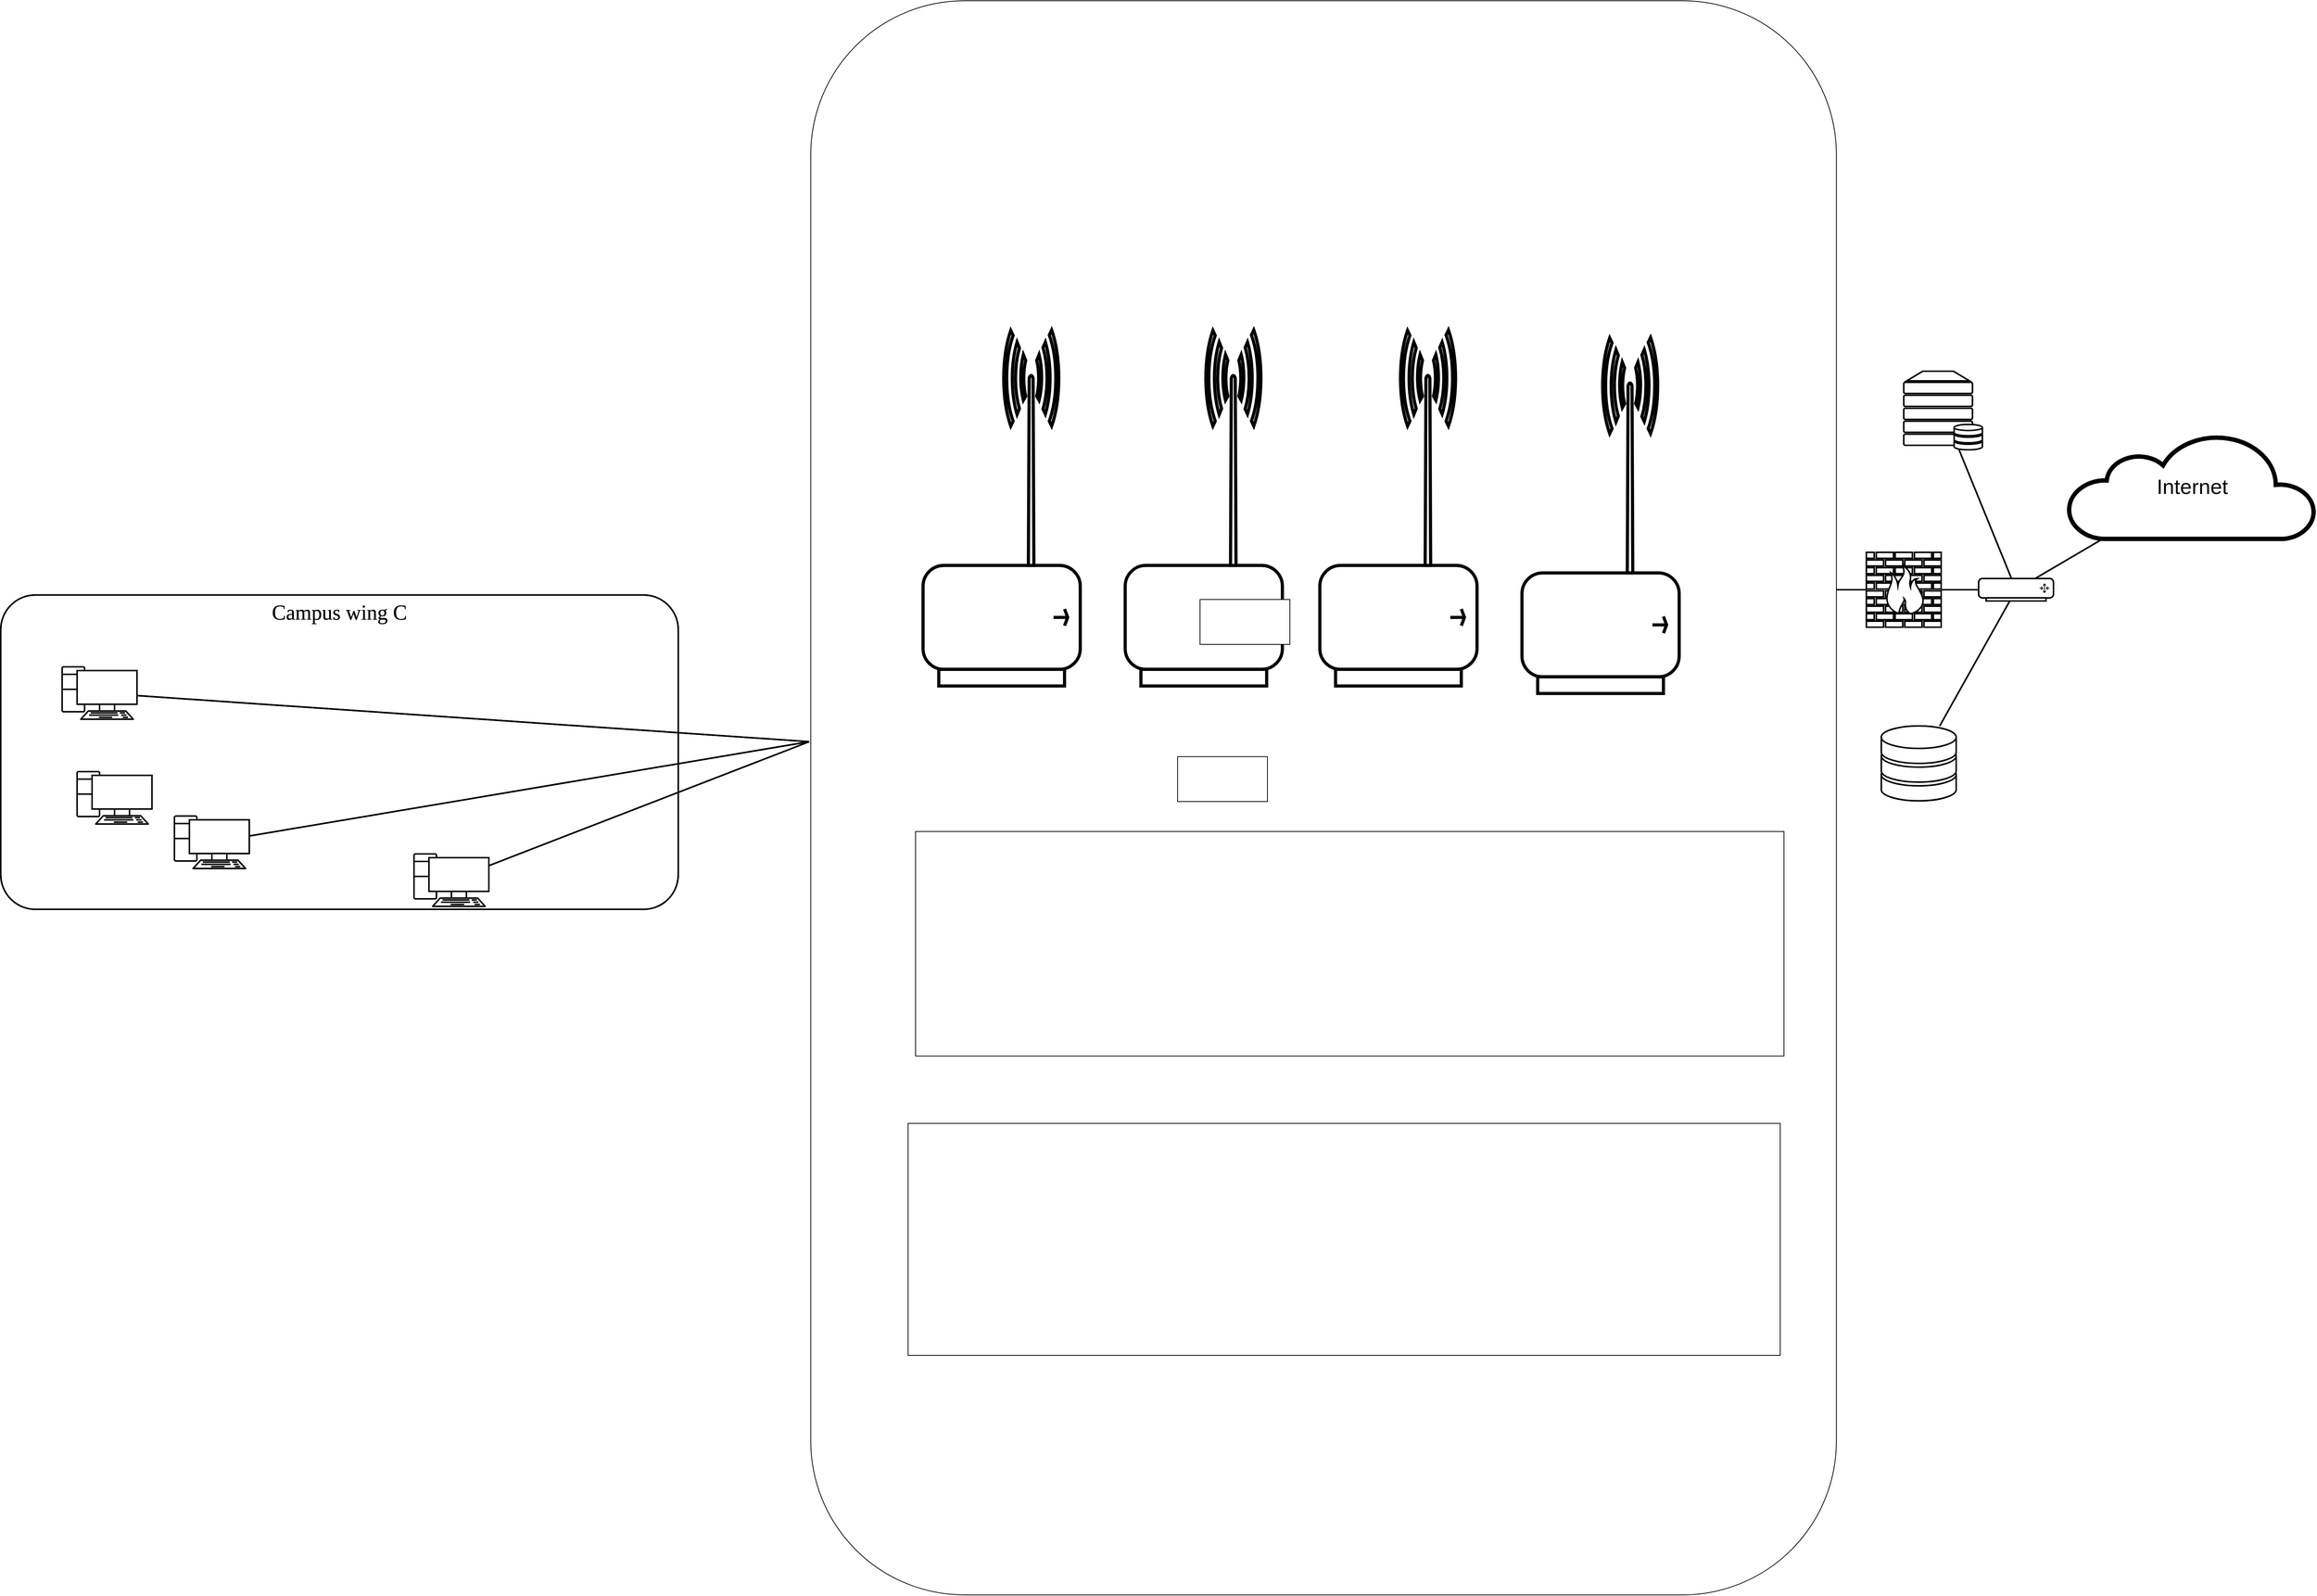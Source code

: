 <mxfile version="13.10.1" type="github">
  <diagram name="Page-1" id="bfe91b75-5d2c-26a0-9c1d-138518896778">
    <mxGraphModel dx="5840" dy="2540" grid="1" gridSize="10" guides="1" tooltips="1" connect="1" arrows="1" fold="1" page="1" pageScale="1" pageWidth="1100" pageHeight="850" math="0" shadow="0">
      <root>
        <mxCell id="0" />
        <mxCell id="1" parent="0" />
        <mxCell id="7c3789c024ecab99-81" value="Campus wing C" style="rounded=1;whiteSpace=wrap;html=1;shadow=0;comic=0;strokeWidth=2;fillColor=none;fontFamily=Verdana;fontSize=28;align=center;arcSize=11;verticalAlign=top;" parent="1" vertex="1">
          <mxGeometry x="-1002" y="904" width="905" height="420" as="geometry" />
        </mxCell>
        <mxCell id="7c3789c024ecab99-55" style="edgeStyle=none;html=1;labelBackgroundColor=none;endArrow=none;endFill=0;strokeWidth=2;fontFamily=Verdana;fontSize=28;" parent="1" source="7c3789c024ecab99-8" target="7c3789c024ecab99-54" edge="1">
          <mxGeometry relative="1" as="geometry">
            <mxPoint x="1660" y="837.0" as="targetPoint" />
          </mxGeometry>
        </mxCell>
        <mxCell id="7c3789c024ecab99-8" value="" style="verticalAlign=top;verticalLabelPosition=bottom;labelPosition=center;align=center;html=1;gradientDirection=north;strokeWidth=2;shape=mxgraph.networks.firewall;rounded=0;shadow=0;comic=0;" parent="1" vertex="1">
          <mxGeometry x="1490" y="847" width="100" height="100" as="geometry" />
        </mxCell>
        <mxCell id="7c3789c024ecab99-52" style="edgeStyle=none;html=1;labelBackgroundColor=none;endArrow=none;endFill=0;strokeWidth=2;fontFamily=Verdana;fontSize=15;" parent="1" source="7c3789c024ecab99-10" target="7c3789c024ecab99-8" edge="1">
          <mxGeometry relative="1" as="geometry">
            <mxPoint x="1550.0" y="917" as="targetPoint" />
          </mxGeometry>
        </mxCell>
        <mxCell id="7c3789c024ecab99-10" value="" style="verticalAlign=top;verticalLabelPosition=bottom;labelPosition=center;align=center;html=1;gradientDirection=north;strokeWidth=2;shape=mxgraph.networks.router;rounded=0;shadow=0;comic=0;" parent="1" vertex="1">
          <mxGeometry x="1300" y="882" width="100" height="30" as="geometry" />
        </mxCell>
        <mxCell id="7c3789c024ecab99-20" value="" style="verticalAlign=top;verticalLabelPosition=bottom;labelPosition=center;align=center;html=1;gradientDirection=north;strokeWidth=2;shape=mxgraph.networks.pc;rounded=0;shadow=0;comic=0;" parent="1" vertex="1">
          <mxGeometry x="130.0" y="765" width="100" height="70" as="geometry" />
        </mxCell>
        <mxCell id="7c3789c024ecab99-21" value="" style="verticalAlign=top;verticalLabelPosition=bottom;labelPosition=center;align=center;html=1;gradientDirection=north;strokeWidth=2;shape=mxgraph.networks.pc;rounded=0;shadow=0;comic=0;" parent="1" vertex="1">
          <mxGeometry x="270.0" y="765" width="100" height="70" as="geometry" />
        </mxCell>
        <mxCell id="7c3789c024ecab99-23" value="" style="verticalAlign=top;verticalLabelPosition=bottom;labelPosition=center;align=center;html=1;gradientDirection=north;strokeWidth=2;shape=mxgraph.networks.pc;rounded=0;shadow=0;comic=0;" parent="1" vertex="1">
          <mxGeometry x="390.0" y="765" width="100" height="70" as="geometry" />
        </mxCell>
        <mxCell id="7c3789c024ecab99-25" value="" style="verticalAlign=top;verticalLabelPosition=bottom;labelPosition=center;align=center;html=1;gradientDirection=north;strokeWidth=2;shape=mxgraph.networks.pc;rounded=0;shadow=0;comic=0;" parent="1" vertex="1">
          <mxGeometry x="510.0" y="765" width="100" height="70" as="geometry" />
        </mxCell>
        <mxCell id="7c3789c024ecab99-27" value="" style="verticalAlign=top;verticalLabelPosition=bottom;labelPosition=center;align=center;html=1;gradientDirection=north;strokeWidth=2;shape=mxgraph.networks.pc;rounded=0;shadow=0;comic=0;" parent="1" vertex="1">
          <mxGeometry x="640.0" y="765" width="100" height="70" as="geometry" />
        </mxCell>
        <mxCell id="7c3789c024ecab99-29" value="" style="verticalAlign=top;verticalLabelPosition=bottom;labelPosition=center;align=center;html=1;gradientDirection=north;strokeWidth=2;shape=mxgraph.networks.printer;rounded=0;shadow=0;comic=0;" parent="1" vertex="1">
          <mxGeometry x="770.0" y="750" width="100" height="100" as="geometry" />
        </mxCell>
        <mxCell id="7c3789c024ecab99-50" style="edgeStyle=orthogonalEdgeStyle;html=1;labelBackgroundColor=none;endArrow=none;endFill=0;strokeWidth=2;fontFamily=Verdana;fontSize=15;" parent="1" source="7c3789c024ecab99-30" target="7c3789c024ecab99-10" edge="1">
          <mxGeometry relative="1" as="geometry">
            <mxPoint x="1080.0" y="410" as="targetPoint" />
            <mxPoint x="1200" y="620" as="sourcePoint" />
            <Array as="points">
              <mxPoint x="1340" y="650" />
            </Array>
          </mxGeometry>
        </mxCell>
        <mxCell id="7c3789c024ecab99-30" value="" style="verticalAlign=top;verticalLabelPosition=bottom;labelPosition=center;align=center;html=1;gradientDirection=north;strokeWidth=2;shape=mxgraph.networks.wireless_hub;rounded=0;shadow=0;comic=0;" parent="1" vertex="1">
          <mxGeometry x="670.0" y="575" width="100" height="85" as="geometry" />
        </mxCell>
        <mxCell id="7c3789c024ecab99-19" style="edgeStyle=none;html=1;labelBackgroundColor=none;endArrow=none;endFill=0;strokeWidth=2;fontFamily=Verdana;fontSize=15;" parent="1" source="7c3789c024ecab99-20" target="7c3789c024ecab99-30" edge="1">
          <mxGeometry relative="1" as="geometry">
            <mxPoint x="650.0" y="695" as="targetPoint" />
          </mxGeometry>
        </mxCell>
        <mxCell id="7c3789c024ecab99-22" style="edgeStyle=none;html=1;labelBackgroundColor=none;endArrow=none;endFill=0;strokeWidth=2;fontFamily=Verdana;fontSize=15;" parent="1" source="7c3789c024ecab99-23" target="7c3789c024ecab99-30" edge="1">
          <mxGeometry relative="1" as="geometry" />
        </mxCell>
        <mxCell id="7c3789c024ecab99-24" style="edgeStyle=none;html=1;labelBackgroundColor=none;endArrow=none;endFill=0;strokeWidth=2;fontFamily=Verdana;fontSize=15;" parent="1" source="7c3789c024ecab99-25" target="7c3789c024ecab99-30" edge="1">
          <mxGeometry relative="1" as="geometry" />
        </mxCell>
        <mxCell id="7c3789c024ecab99-26" style="edgeStyle=none;html=1;labelBackgroundColor=none;endArrow=none;endFill=0;strokeWidth=2;fontFamily=Verdana;fontSize=15;" parent="1" source="7c3789c024ecab99-27" target="7c3789c024ecab99-30" edge="1">
          <mxGeometry relative="1" as="geometry" />
        </mxCell>
        <mxCell id="7c3789c024ecab99-28" style="edgeStyle=none;html=1;labelBackgroundColor=none;endArrow=none;endFill=0;strokeWidth=2;fontFamily=Verdana;fontSize=15;" parent="1" source="7c3789c024ecab99-29" target="7c3789c024ecab99-30" edge="1">
          <mxGeometry relative="1" as="geometry" />
        </mxCell>
        <mxCell id="7c3789c024ecab99-34" value="" style="verticalAlign=top;verticalLabelPosition=bottom;labelPosition=center;align=center;html=1;gradientDirection=north;strokeWidth=2;shape=mxgraph.networks.pc;rounded=0;shadow=0;comic=0;" parent="1" vertex="1">
          <mxGeometry x="-920.0" y="1000.002" width="100" height="70" as="geometry" />
        </mxCell>
        <mxCell id="7c3789c024ecab99-35" value="" style="verticalAlign=top;verticalLabelPosition=bottom;labelPosition=center;align=center;html=1;gradientDirection=north;strokeWidth=2;shape=mxgraph.networks.pc;rounded=0;shadow=0;comic=0;" parent="1" vertex="1">
          <mxGeometry x="-900.0" y="1140.002" width="100" height="70" as="geometry" />
        </mxCell>
        <mxCell id="7c3789c024ecab99-37" value="" style="verticalAlign=top;verticalLabelPosition=bottom;labelPosition=center;align=center;html=1;gradientDirection=north;strokeWidth=2;shape=mxgraph.networks.pc;rounded=0;shadow=0;comic=0;" parent="1" vertex="1">
          <mxGeometry x="-770.0" y="1199.412" width="100" height="70" as="geometry" />
        </mxCell>
        <mxCell id="7c3789c024ecab99-39" value="" style="verticalAlign=top;verticalLabelPosition=bottom;labelPosition=center;align=center;html=1;gradientDirection=north;strokeWidth=2;shape=mxgraph.networks.pc;rounded=0;shadow=0;comic=0;" parent="1" vertex="1">
          <mxGeometry x="-450.0" y="1250.002" width="100" height="70" as="geometry" />
        </mxCell>
        <mxCell id="7c3789c024ecab99-41" value="" style="verticalAlign=top;verticalLabelPosition=bottom;labelPosition=center;align=center;html=1;gradientDirection=north;strokeWidth=2;shape=mxgraph.networks.pc;rounded=0;shadow=0;comic=0;" parent="1" vertex="1">
          <mxGeometry x="640.0" y="1199.412" width="100" height="70" as="geometry" />
        </mxCell>
        <mxCell id="7c3789c024ecab99-51" style="edgeStyle=orthogonalEdgeStyle;html=1;labelBackgroundColor=none;endArrow=none;endFill=0;strokeWidth=2;fontFamily=Verdana;fontSize=15;" parent="1" source="7c3789c024ecab99-44" target="7c3789c024ecab99-10" edge="1">
          <mxGeometry relative="1" as="geometry">
            <mxPoint x="1180" y="430" as="targetPoint" />
            <Array as="points">
              <mxPoint x="1340" y="1080" />
            </Array>
          </mxGeometry>
        </mxCell>
        <mxCell id="7c3789c024ecab99-44" value="" style="verticalAlign=top;verticalLabelPosition=bottom;labelPosition=center;align=center;html=1;gradientDirection=north;strokeWidth=2;shape=mxgraph.networks.wireless_hub;rounded=0;shadow=0;comic=0;" parent="1" vertex="1">
          <mxGeometry x="670.0" y="1009.412" width="100" height="85" as="geometry" />
        </mxCell>
        <mxCell id="7c3789c024ecab99-33" style="edgeStyle=none;html=1;labelBackgroundColor=none;endArrow=none;endFill=0;strokeWidth=2;fontFamily=Verdana;fontSize=15;entryX=0;entryY=0.5;entryDx=0;entryDy=0;" parent="1" source="7c3789c024ecab99-34" edge="1">
          <mxGeometry relative="1" as="geometry">
            <mxPoint x="78" y="1100" as="targetPoint" />
          </mxGeometry>
        </mxCell>
        <mxCell id="7c3789c024ecab99-36" style="edgeStyle=none;html=1;labelBackgroundColor=none;endArrow=none;endFill=0;strokeWidth=2;fontFamily=Verdana;fontSize=15;entryX=0;entryY=0.5;entryDx=0;entryDy=0;" parent="1" source="7c3789c024ecab99-37" edge="1">
          <mxGeometry relative="1" as="geometry">
            <mxPoint x="78" y="1100" as="targetPoint" />
          </mxGeometry>
        </mxCell>
        <mxCell id="7c3789c024ecab99-38" style="edgeStyle=none;html=1;labelBackgroundColor=none;endArrow=none;endFill=0;strokeWidth=2;fontFamily=Verdana;fontSize=15;entryX=0;entryY=0.5;entryDx=0;entryDy=0;" parent="1" source="7c3789c024ecab99-39" edge="1">
          <mxGeometry relative="1" as="geometry">
            <mxPoint x="78" y="1100" as="targetPoint" />
          </mxGeometry>
        </mxCell>
        <mxCell id="7c3789c024ecab99-40" style="edgeStyle=none;html=1;labelBackgroundColor=none;endArrow=none;endFill=0;strokeWidth=2;fontFamily=Verdana;fontSize=15;" parent="1" source="7c3789c024ecab99-41" target="7c3789c024ecab99-44" edge="1">
          <mxGeometry relative="1" as="geometry" />
        </mxCell>
        <mxCell id="7c3789c024ecab99-53" value="Internet" style="html=1;gradientDirection=north;strokeWidth=2;shape=mxgraph.networks.cloud;rounded=0;shadow=0;comic=0;align=center;fontSize=28;" parent="1" vertex="1">
          <mxGeometry x="1760" y="689" width="330" height="140" as="geometry" />
        </mxCell>
        <mxCell id="7c3789c024ecab99-56" style="edgeStyle=none;html=1;labelBackgroundColor=none;endArrow=none;endFill=0;strokeWidth=2;fontFamily=Verdana;fontSize=28;" parent="1" source="7c3789c024ecab99-54" target="7c3789c024ecab99-53" edge="1">
          <mxGeometry relative="1" as="geometry" />
        </mxCell>
        <mxCell id="7c3789c024ecab99-54" value="" style="verticalAlign=top;verticalLabelPosition=bottom;labelPosition=center;align=center;html=1;gradientDirection=north;strokeWidth=2;shape=mxgraph.networks.router;rounded=0;shadow=0;comic=0;" parent="1" vertex="1">
          <mxGeometry x="1640" y="882" width="100" height="30" as="geometry" />
        </mxCell>
        <mxCell id="7c3789c024ecab99-60" style="edgeStyle=none;html=1;labelBackgroundColor=none;endArrow=none;endFill=0;strokeWidth=2;fontFamily=Verdana;fontSize=28;" parent="1" source="7c3789c024ecab99-57" target="7c3789c024ecab99-54" edge="1">
          <mxGeometry relative="1" as="geometry" />
        </mxCell>
        <mxCell id="7c3789c024ecab99-57" value="" style="verticalAlign=top;verticalLabelPosition=bottom;labelPosition=center;align=center;html=1;gradientDirection=north;strokeWidth=2;shape=mxgraph.networks.storage;rounded=0;shadow=0;comic=0;" parent="1" vertex="1">
          <mxGeometry x="1510" y="1079" width="100" height="100" as="geometry" />
        </mxCell>
        <mxCell id="7c3789c024ecab99-59" style="edgeStyle=none;html=1;labelBackgroundColor=none;endArrow=none;endFill=0;strokeWidth=2;fontFamily=Verdana;fontSize=28;" parent="1" source="7c3789c024ecab99-58" target="7c3789c024ecab99-54" edge="1">
          <mxGeometry relative="1" as="geometry">
            <mxPoint x="1570" y="827" as="targetPoint" />
          </mxGeometry>
        </mxCell>
        <mxCell id="7c3789c024ecab99-58" value="" style="verticalAlign=top;verticalLabelPosition=bottom;labelPosition=center;align=center;html=1;gradientDirection=north;strokeWidth=2;shape=mxgraph.networks.server_storage;rounded=0;shadow=0;comic=0;" parent="1" vertex="1">
          <mxGeometry x="1540" y="605" width="105" height="105" as="geometry" />
        </mxCell>
        <mxCell id="7c3789c024ecab99-61" value="" style="verticalAlign=top;verticalLabelPosition=bottom;labelPosition=center;align=center;html=1;gradientDirection=north;strokeWidth=2;shape=mxgraph.networks.pc;rounded=0;shadow=0;comic=0;" parent="1" vertex="1">
          <mxGeometry x="130.0" y="1670.412" width="100" height="70" as="geometry" />
        </mxCell>
        <mxCell id="7c3789c024ecab99-62" value="" style="verticalAlign=top;verticalLabelPosition=bottom;labelPosition=center;align=center;html=1;gradientDirection=north;strokeWidth=2;shape=mxgraph.networks.pc;rounded=0;shadow=0;comic=0;" parent="1" vertex="1">
          <mxGeometry x="270.0" y="1670.412" width="100" height="70" as="geometry" />
        </mxCell>
        <mxCell id="7c3789c024ecab99-63" value="" style="verticalAlign=top;verticalLabelPosition=bottom;labelPosition=center;align=center;html=1;gradientDirection=north;strokeWidth=2;shape=mxgraph.networks.pc;rounded=0;shadow=0;comic=0;" parent="1" vertex="1">
          <mxGeometry x="390.0" y="1670.412" width="100" height="70" as="geometry" />
        </mxCell>
        <mxCell id="7c3789c024ecab99-64" value="" style="verticalAlign=top;verticalLabelPosition=bottom;labelPosition=center;align=center;html=1;gradientDirection=north;strokeWidth=2;shape=mxgraph.networks.pc;rounded=0;shadow=0;comic=0;" parent="1" vertex="1">
          <mxGeometry x="510.0" y="1670.412" width="100" height="70" as="geometry" />
        </mxCell>
        <mxCell id="7c3789c024ecab99-65" value="" style="verticalAlign=top;verticalLabelPosition=bottom;labelPosition=center;align=center;html=1;gradientDirection=north;strokeWidth=2;shape=mxgraph.networks.pc;rounded=0;shadow=0;comic=0;" parent="1" vertex="1">
          <mxGeometry x="640.0" y="1670.412" width="100" height="70" as="geometry" />
        </mxCell>
        <mxCell id="7c3789c024ecab99-66" value="" style="verticalAlign=top;verticalLabelPosition=bottom;labelPosition=center;align=center;html=1;gradientDirection=north;strokeWidth=2;shape=mxgraph.networks.printer;rounded=0;shadow=0;comic=0;" parent="1" vertex="1">
          <mxGeometry x="770.0" y="1655.412" width="100" height="100" as="geometry" />
        </mxCell>
        <mxCell id="7c3789c024ecab99-75" style="edgeStyle=orthogonalEdgeStyle;html=1;labelBackgroundColor=none;endArrow=none;endFill=0;strokeWidth=2;fontFamily=Verdana;fontSize=28;" parent="1" source="7c3789c024ecab99-67" target="7c3789c024ecab99-10" edge="1">
          <mxGeometry relative="1" as="geometry">
            <mxPoint x="1240" y="760" as="targetPoint" />
            <Array as="points">
              <mxPoint x="1370" y="1552" />
            </Array>
          </mxGeometry>
        </mxCell>
        <mxCell id="7c3789c024ecab99-67" value="" style="verticalAlign=top;verticalLabelPosition=bottom;labelPosition=center;align=center;html=1;gradientDirection=north;strokeWidth=2;shape=mxgraph.networks.wireless_hub;rounded=0;shadow=0;comic=0;" parent="1" vertex="1">
          <mxGeometry x="670.0" y="1480.412" width="100" height="85" as="geometry" />
        </mxCell>
        <mxCell id="7c3789c024ecab99-68" style="edgeStyle=none;html=1;labelBackgroundColor=none;endArrow=none;endFill=0;strokeWidth=2;fontFamily=Verdana;fontSize=15;" parent="1" source="7c3789c024ecab99-61" target="7c3789c024ecab99-67" edge="1">
          <mxGeometry relative="1" as="geometry">
            <mxPoint x="650.0" y="1600.412" as="targetPoint" />
          </mxGeometry>
        </mxCell>
        <mxCell id="7c3789c024ecab99-69" style="edgeStyle=none;html=1;labelBackgroundColor=none;endArrow=none;endFill=0;strokeWidth=2;fontFamily=Verdana;fontSize=15;" parent="1" source="7c3789c024ecab99-63" target="7c3789c024ecab99-67" edge="1">
          <mxGeometry relative="1" as="geometry" />
        </mxCell>
        <mxCell id="7c3789c024ecab99-70" style="edgeStyle=none;html=1;labelBackgroundColor=none;endArrow=none;endFill=0;strokeWidth=2;fontFamily=Verdana;fontSize=15;" parent="1" source="7c3789c024ecab99-64" target="7c3789c024ecab99-67" edge="1">
          <mxGeometry relative="1" as="geometry" />
        </mxCell>
        <mxCell id="7c3789c024ecab99-71" style="edgeStyle=none;html=1;labelBackgroundColor=none;endArrow=none;endFill=0;strokeWidth=2;fontFamily=Verdana;fontSize=15;" parent="1" source="7c3789c024ecab99-65" target="7c3789c024ecab99-67" edge="1">
          <mxGeometry relative="1" as="geometry" />
        </mxCell>
        <mxCell id="7c3789c024ecab99-72" style="edgeStyle=none;html=1;labelBackgroundColor=none;endArrow=none;endFill=0;strokeWidth=2;fontFamily=Verdana;fontSize=15;" parent="1" source="7c3789c024ecab99-66" target="7c3789c024ecab99-67" edge="1">
          <mxGeometry relative="1" as="geometry" />
        </mxCell>
        <mxCell id="HQYTzcnKR_xj2mCuHYZr-1" value="" style="rounded=0;whiteSpace=wrap;html=1;" vertex="1" parent="1">
          <mxGeometry x="160" y="1290" width="730" height="80" as="geometry" />
        </mxCell>
        <mxCell id="HQYTzcnKR_xj2mCuHYZr-2" value="" style="rounded=1;whiteSpace=wrap;html=1;" vertex="1" parent="1">
          <mxGeometry x="80" y="110" width="1370" height="2130" as="geometry" />
        </mxCell>
        <mxCell id="HQYTzcnKR_xj2mCuHYZr-65" value="" style="verticalAlign=top;verticalLabelPosition=bottom;labelPosition=center;align=center;html=1;gradientDirection=north;strokeWidth=2;shape=mxgraph.networks.wireless_hub;rounded=0;shadow=0;comic=0;" vertex="1" parent="1">
          <mxGeometry x="230" y="550" width="210" height="475.59" as="geometry" />
        </mxCell>
        <mxCell id="HQYTzcnKR_xj2mCuHYZr-66" value="" style="verticalAlign=top;verticalLabelPosition=bottom;labelPosition=center;align=center;html=1;gradientDirection=north;strokeWidth=2;shape=mxgraph.networks.wireless_hub;rounded=0;shadow=0;comic=0;" vertex="1" parent="1">
          <mxGeometry x="500" y="550" width="210" height="475.59" as="geometry" />
        </mxCell>
        <mxCell id="HQYTzcnKR_xj2mCuHYZr-67" value="" style="verticalAlign=top;verticalLabelPosition=bottom;labelPosition=center;align=center;html=1;gradientDirection=north;strokeWidth=2;shape=mxgraph.networks.wireless_hub;rounded=0;shadow=0;comic=0;" vertex="1" parent="1">
          <mxGeometry x="760" y="550" width="210" height="475.59" as="geometry" />
        </mxCell>
        <mxCell id="HQYTzcnKR_xj2mCuHYZr-3" value="Untitled Layer" parent="0" />
        <mxCell id="HQYTzcnKR_xj2mCuHYZr-4" value="Campus wing C" style="rounded=1;whiteSpace=wrap;html=1;shadow=0;comic=0;strokeWidth=2;fillColor=none;fontFamily=Verdana;fontSize=28;align=center;arcSize=11;verticalAlign=top;" vertex="1" parent="HQYTzcnKR_xj2mCuHYZr-3">
          <mxGeometry x="-1002" y="904" width="905" height="420" as="geometry" />
        </mxCell>
        <mxCell id="HQYTzcnKR_xj2mCuHYZr-5" style="edgeStyle=none;html=1;labelBackgroundColor=none;endArrow=none;endFill=0;strokeWidth=2;fontFamily=Verdana;fontSize=28;" edge="1" parent="HQYTzcnKR_xj2mCuHYZr-3" source="HQYTzcnKR_xj2mCuHYZr-6" target="HQYTzcnKR_xj2mCuHYZr-35">
          <mxGeometry relative="1" as="geometry">
            <mxPoint x="1660" y="837.0" as="targetPoint" />
          </mxGeometry>
        </mxCell>
        <mxCell id="HQYTzcnKR_xj2mCuHYZr-6" value="" style="verticalAlign=top;verticalLabelPosition=bottom;labelPosition=center;align=center;html=1;gradientDirection=north;strokeWidth=2;shape=mxgraph.networks.firewall;rounded=0;shadow=0;comic=0;" vertex="1" parent="HQYTzcnKR_xj2mCuHYZr-3">
          <mxGeometry x="1490" y="847" width="100" height="100" as="geometry" />
        </mxCell>
        <mxCell id="HQYTzcnKR_xj2mCuHYZr-22" value="" style="verticalAlign=top;verticalLabelPosition=bottom;labelPosition=center;align=center;html=1;gradientDirection=north;strokeWidth=2;shape=mxgraph.networks.pc;rounded=0;shadow=0;comic=0;" vertex="1" parent="HQYTzcnKR_xj2mCuHYZr-3">
          <mxGeometry x="-920.0" y="1000.002" width="100" height="70" as="geometry" />
        </mxCell>
        <mxCell id="HQYTzcnKR_xj2mCuHYZr-23" value="" style="verticalAlign=top;verticalLabelPosition=bottom;labelPosition=center;align=center;html=1;gradientDirection=north;strokeWidth=2;shape=mxgraph.networks.pc;rounded=0;shadow=0;comic=0;" vertex="1" parent="HQYTzcnKR_xj2mCuHYZr-3">
          <mxGeometry x="-900.0" y="1140.002" width="100" height="70" as="geometry" />
        </mxCell>
        <mxCell id="HQYTzcnKR_xj2mCuHYZr-24" value="" style="verticalAlign=top;verticalLabelPosition=bottom;labelPosition=center;align=center;html=1;gradientDirection=north;strokeWidth=2;shape=mxgraph.networks.pc;rounded=0;shadow=0;comic=0;" vertex="1" parent="HQYTzcnKR_xj2mCuHYZr-3">
          <mxGeometry x="-770.0" y="1199.412" width="100" height="70" as="geometry" />
        </mxCell>
        <mxCell id="HQYTzcnKR_xj2mCuHYZr-25" value="" style="verticalAlign=top;verticalLabelPosition=bottom;labelPosition=center;align=center;html=1;gradientDirection=north;strokeWidth=2;shape=mxgraph.networks.pc;rounded=0;shadow=0;comic=0;" vertex="1" parent="HQYTzcnKR_xj2mCuHYZr-3">
          <mxGeometry x="-450.0" y="1250.002" width="100" height="70" as="geometry" />
        </mxCell>
        <mxCell id="HQYTzcnKR_xj2mCuHYZr-29" style="edgeStyle=none;html=1;labelBackgroundColor=none;endArrow=none;endFill=0;strokeWidth=2;fontFamily=Verdana;fontSize=15;entryX=0;entryY=0.5;entryDx=0;entryDy=0;" edge="1" parent="HQYTzcnKR_xj2mCuHYZr-3" source="HQYTzcnKR_xj2mCuHYZr-22">
          <mxGeometry relative="1" as="geometry">
            <mxPoint x="78" y="1100" as="targetPoint" />
          </mxGeometry>
        </mxCell>
        <mxCell id="HQYTzcnKR_xj2mCuHYZr-30" style="edgeStyle=none;html=1;labelBackgroundColor=none;endArrow=none;endFill=0;strokeWidth=2;fontFamily=Verdana;fontSize=15;entryX=0;entryY=0.5;entryDx=0;entryDy=0;" edge="1" parent="HQYTzcnKR_xj2mCuHYZr-3" source="HQYTzcnKR_xj2mCuHYZr-24">
          <mxGeometry relative="1" as="geometry">
            <mxPoint x="78" y="1100" as="targetPoint" />
          </mxGeometry>
        </mxCell>
        <mxCell id="HQYTzcnKR_xj2mCuHYZr-31" style="edgeStyle=none;html=1;labelBackgroundColor=none;endArrow=none;endFill=0;strokeWidth=2;fontFamily=Verdana;fontSize=15;entryX=0;entryY=0.5;entryDx=0;entryDy=0;" edge="1" parent="HQYTzcnKR_xj2mCuHYZr-3" source="HQYTzcnKR_xj2mCuHYZr-25">
          <mxGeometry relative="1" as="geometry">
            <mxPoint x="78" y="1100" as="targetPoint" />
          </mxGeometry>
        </mxCell>
        <mxCell id="HQYTzcnKR_xj2mCuHYZr-33" value="Internet" style="html=1;gradientDirection=north;strokeWidth=2;shape=mxgraph.networks.cloud;rounded=0;shadow=0;comic=0;align=center;fontSize=28;" vertex="1" parent="HQYTzcnKR_xj2mCuHYZr-3">
          <mxGeometry x="1760" y="689" width="330" height="140" as="geometry" />
        </mxCell>
        <mxCell id="HQYTzcnKR_xj2mCuHYZr-34" style="edgeStyle=none;html=1;labelBackgroundColor=none;endArrow=none;endFill=0;strokeWidth=2;fontFamily=Verdana;fontSize=28;" edge="1" parent="HQYTzcnKR_xj2mCuHYZr-3" source="HQYTzcnKR_xj2mCuHYZr-35" target="HQYTzcnKR_xj2mCuHYZr-33">
          <mxGeometry relative="1" as="geometry" />
        </mxCell>
        <mxCell id="HQYTzcnKR_xj2mCuHYZr-35" value="" style="verticalAlign=top;verticalLabelPosition=bottom;labelPosition=center;align=center;html=1;gradientDirection=north;strokeWidth=2;shape=mxgraph.networks.router;rounded=0;shadow=0;comic=0;" vertex="1" parent="HQYTzcnKR_xj2mCuHYZr-3">
          <mxGeometry x="1640" y="882" width="100" height="30" as="geometry" />
        </mxCell>
        <mxCell id="HQYTzcnKR_xj2mCuHYZr-36" style="edgeStyle=none;html=1;labelBackgroundColor=none;endArrow=none;endFill=0;strokeWidth=2;fontFamily=Verdana;fontSize=28;" edge="1" parent="HQYTzcnKR_xj2mCuHYZr-3" source="HQYTzcnKR_xj2mCuHYZr-37" target="HQYTzcnKR_xj2mCuHYZr-35">
          <mxGeometry relative="1" as="geometry" />
        </mxCell>
        <mxCell id="HQYTzcnKR_xj2mCuHYZr-37" value="" style="verticalAlign=top;verticalLabelPosition=bottom;labelPosition=center;align=center;html=1;gradientDirection=north;strokeWidth=2;shape=mxgraph.networks.storage;rounded=0;shadow=0;comic=0;" vertex="1" parent="HQYTzcnKR_xj2mCuHYZr-3">
          <mxGeometry x="1510" y="1079" width="100" height="100" as="geometry" />
        </mxCell>
        <mxCell id="HQYTzcnKR_xj2mCuHYZr-38" style="edgeStyle=none;html=1;labelBackgroundColor=none;endArrow=none;endFill=0;strokeWidth=2;fontFamily=Verdana;fontSize=28;" edge="1" parent="HQYTzcnKR_xj2mCuHYZr-3" source="HQYTzcnKR_xj2mCuHYZr-39" target="HQYTzcnKR_xj2mCuHYZr-35">
          <mxGeometry relative="1" as="geometry">
            <mxPoint x="1570" y="827" as="targetPoint" />
          </mxGeometry>
        </mxCell>
        <mxCell id="HQYTzcnKR_xj2mCuHYZr-39" value="" style="verticalAlign=top;verticalLabelPosition=bottom;labelPosition=center;align=center;html=1;gradientDirection=north;strokeWidth=2;shape=mxgraph.networks.server_storage;rounded=0;shadow=0;comic=0;" vertex="1" parent="HQYTzcnKR_xj2mCuHYZr-3">
          <mxGeometry x="1540" y="605" width="105" height="105" as="geometry" />
        </mxCell>
        <mxCell id="HQYTzcnKR_xj2mCuHYZr-47" value="" style="verticalAlign=top;verticalLabelPosition=bottom;labelPosition=center;align=center;html=1;gradientDirection=north;strokeWidth=2;shape=mxgraph.networks.wireless_hub;rounded=0;shadow=0;comic=0;" vertex="1" parent="HQYTzcnKR_xj2mCuHYZr-3">
          <mxGeometry x="1030" y="560" width="210" height="475.59" as="geometry" />
        </mxCell>
        <mxCell id="HQYTzcnKR_xj2mCuHYZr-53" value="" style="rounded=0;whiteSpace=wrap;html=1;" vertex="1" parent="HQYTzcnKR_xj2mCuHYZr-3">
          <mxGeometry x="210" y="1610" width="1165" height="310" as="geometry" />
        </mxCell>
        <mxCell id="HQYTzcnKR_xj2mCuHYZr-61" value="" style="rounded=0;whiteSpace=wrap;html=1;sketch=0;" vertex="1" parent="HQYTzcnKR_xj2mCuHYZr-3">
          <mxGeometry x="570" y="1120" width="120" height="60" as="geometry" />
        </mxCell>
        <mxCell id="HQYTzcnKR_xj2mCuHYZr-62" value="" style="rounded=0;whiteSpace=wrap;html=1;sketch=0;" vertex="1" parent="HQYTzcnKR_xj2mCuHYZr-3">
          <mxGeometry x="600" y="910" width="120" height="60" as="geometry" />
        </mxCell>
        <mxCell id="HQYTzcnKR_xj2mCuHYZr-63" value="" style="rounded=0;whiteSpace=wrap;html=1;sketch=0;" vertex="1" parent="HQYTzcnKR_xj2mCuHYZr-3">
          <mxGeometry x="220" y="1220" width="1160" height="300" as="geometry" />
        </mxCell>
        <mxCell id="HQYTzcnKR_xj2mCuHYZr-64" value="Untitled Layer" parent="0" />
      </root>
    </mxGraphModel>
  </diagram>
</mxfile>
